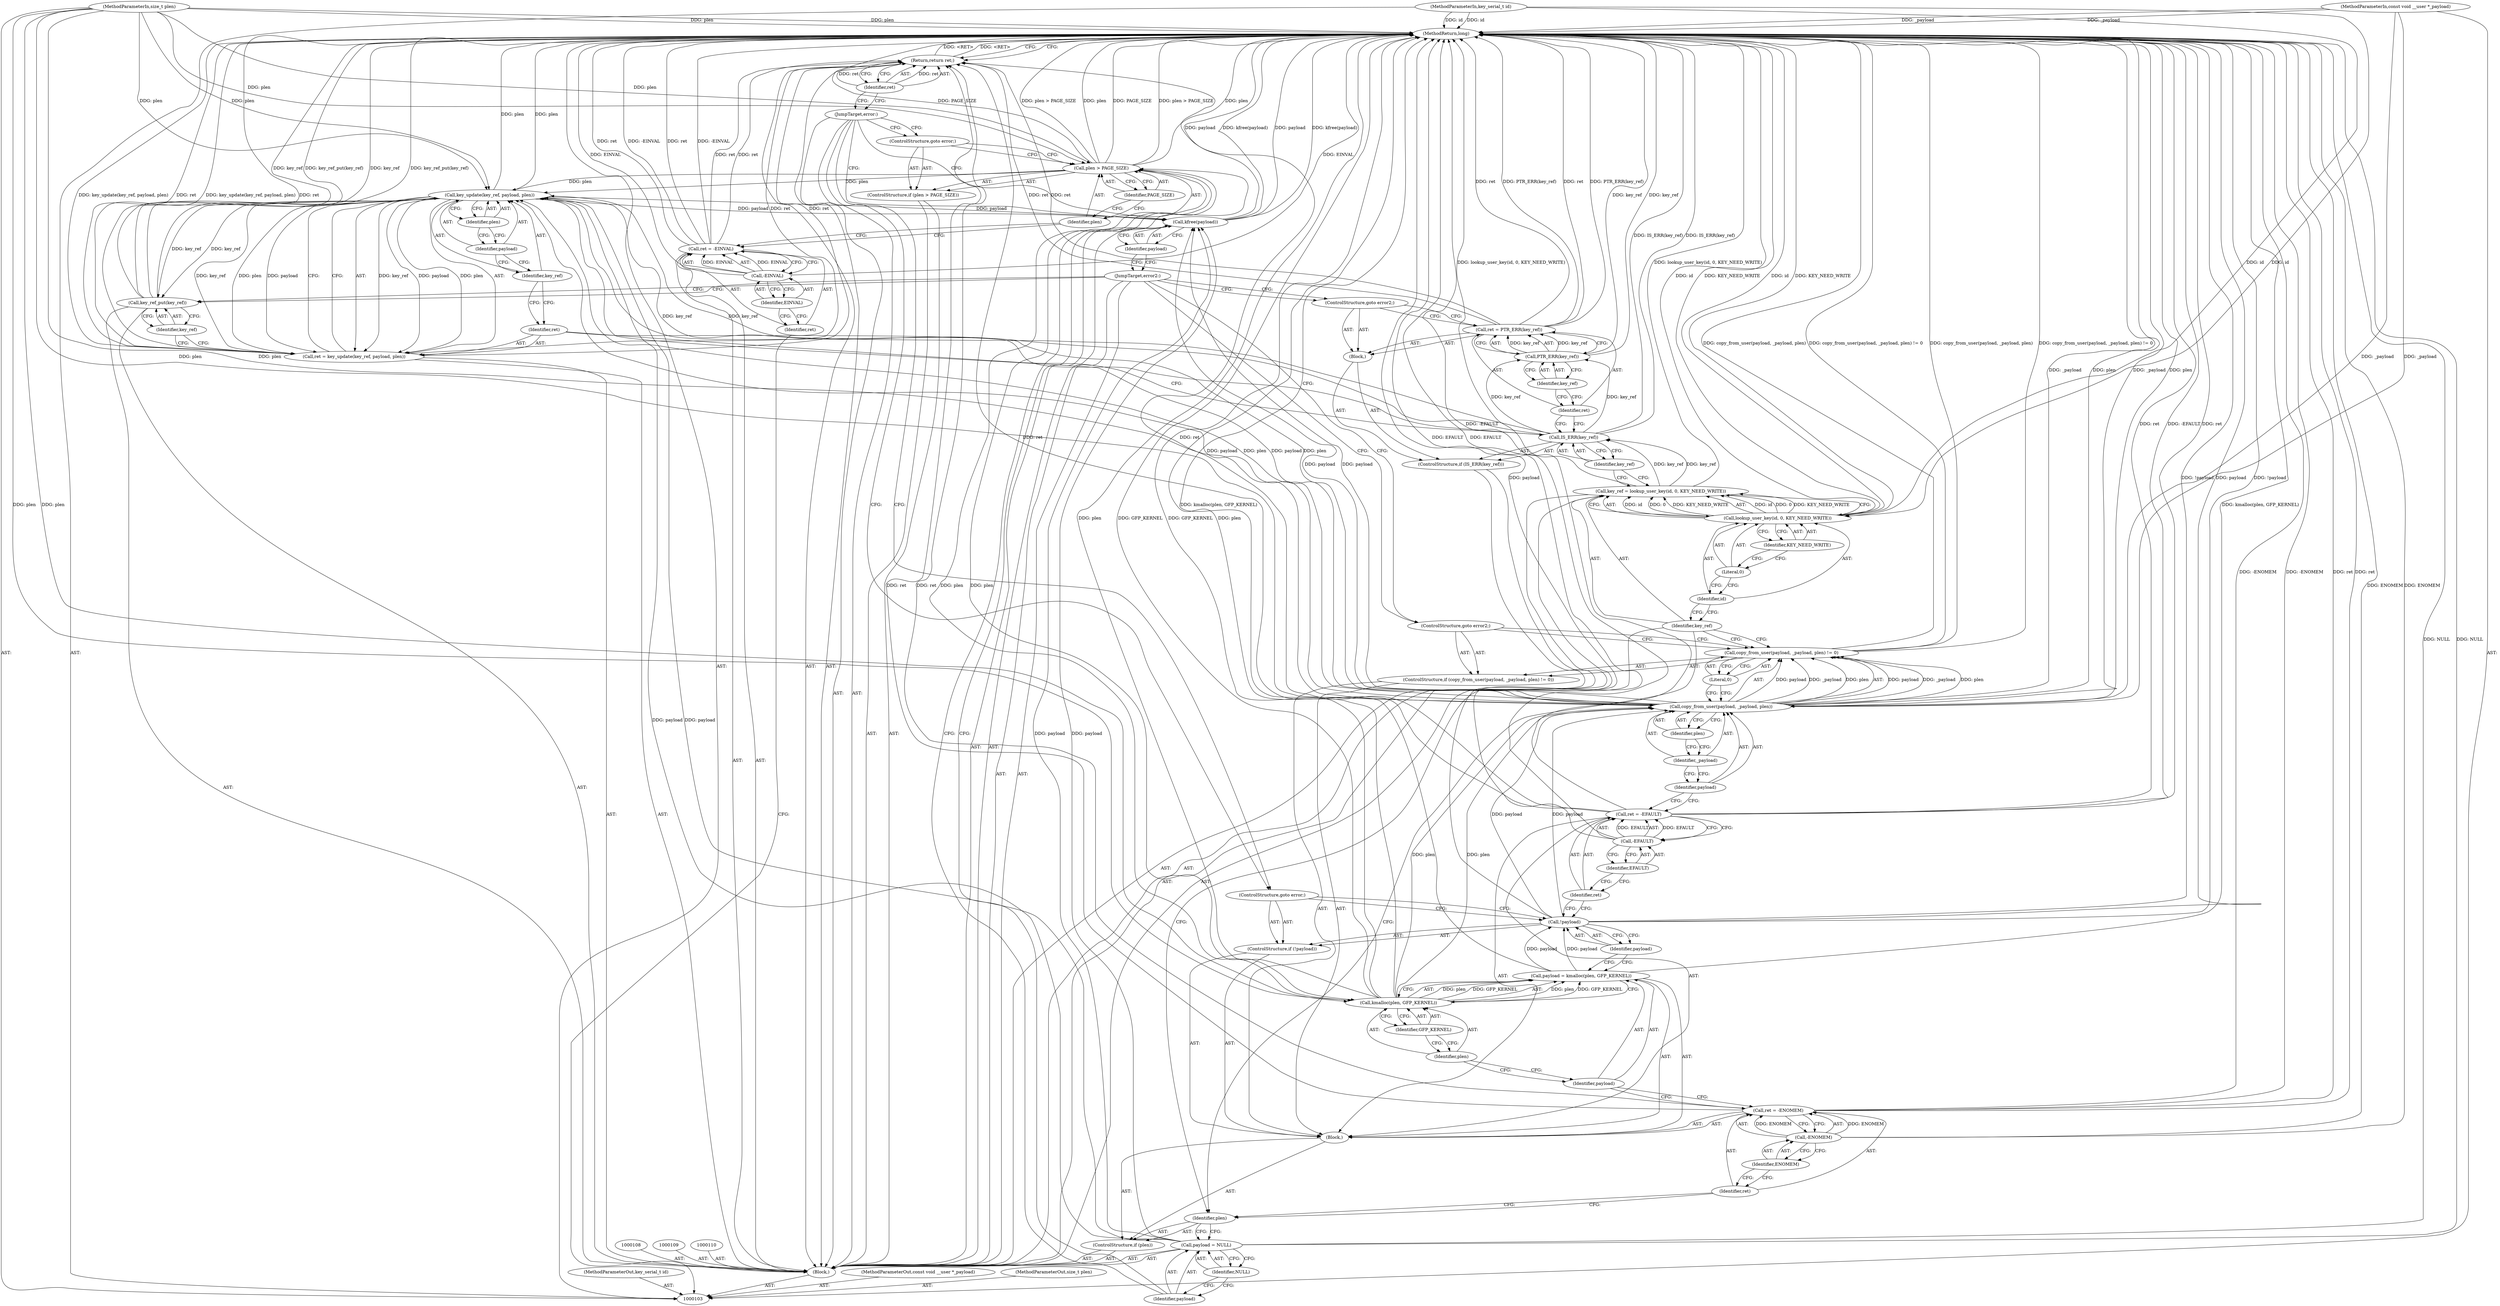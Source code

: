 digraph "0_linux_5649645d725c73df4302428ee4e02c869248b4c5_0" {
"1000180" [label="(MethodReturn,long)"];
"1000104" [label="(MethodParameterIn,key_serial_t id)"];
"1000253" [label="(MethodParameterOut,key_serial_t id)"];
"1000115" [label="(ControlStructure,if (plen > PAGE_SIZE))"];
"1000118" [label="(Identifier,PAGE_SIZE)"];
"1000116" [label="(Call,plen > PAGE_SIZE)"];
"1000117" [label="(Identifier,plen)"];
"1000119" [label="(ControlStructure,goto error;)"];
"1000122" [label="(Identifier,NULL)"];
"1000120" [label="(Call,payload = NULL)"];
"1000121" [label="(Identifier,payload)"];
"1000123" [label="(ControlStructure,if (plen))"];
"1000125" [label="(Block,)"];
"1000124" [label="(Identifier,plen)"];
"1000129" [label="(Identifier,ENOMEM)"];
"1000126" [label="(Call,ret = -ENOMEM)"];
"1000127" [label="(Identifier,ret)"];
"1000128" [label="(Call,-ENOMEM)"];
"1000132" [label="(Call,kmalloc(plen, GFP_KERNEL))"];
"1000133" [label="(Identifier,plen)"];
"1000134" [label="(Identifier,GFP_KERNEL)"];
"1000130" [label="(Call,payload = kmalloc(plen, GFP_KERNEL))"];
"1000131" [label="(Identifier,payload)"];
"1000135" [label="(ControlStructure,if (!payload))"];
"1000136" [label="(Call,!payload)"];
"1000137" [label="(Identifier,payload)"];
"1000138" [label="(ControlStructure,goto error;)"];
"1000105" [label="(MethodParameterIn,const void __user *_payload)"];
"1000254" [label="(MethodParameterOut,const void __user *_payload)"];
"1000139" [label="(Call,ret = -EFAULT)"];
"1000140" [label="(Identifier,ret)"];
"1000141" [label="(Call,-EFAULT)"];
"1000142" [label="(Identifier,EFAULT)"];
"1000143" [label="(ControlStructure,if (copy_from_user(payload, _payload, plen) != 0))"];
"1000146" [label="(Identifier,payload)"];
"1000147" [label="(Identifier,_payload)"];
"1000148" [label="(Identifier,plen)"];
"1000149" [label="(Literal,0)"];
"1000144" [label="(Call,copy_from_user(payload, _payload, plen) != 0)"];
"1000145" [label="(Call,copy_from_user(payload, _payload, plen))"];
"1000150" [label="(ControlStructure,goto error2;)"];
"1000151" [label="(Call,key_ref = lookup_user_key(id, 0, KEY_NEED_WRITE))"];
"1000152" [label="(Identifier,key_ref)"];
"1000153" [label="(Call,lookup_user_key(id, 0, KEY_NEED_WRITE))"];
"1000154" [label="(Identifier,id)"];
"1000155" [label="(Literal,0)"];
"1000156" [label="(Identifier,KEY_NEED_WRITE)"];
"1000157" [label="(ControlStructure,if (IS_ERR(key_ref)))"];
"1000159" [label="(Identifier,key_ref)"];
"1000160" [label="(Block,)"];
"1000158" [label="(Call,IS_ERR(key_ref))"];
"1000164" [label="(Identifier,key_ref)"];
"1000161" [label="(Call,ret = PTR_ERR(key_ref))"];
"1000162" [label="(Identifier,ret)"];
"1000163" [label="(Call,PTR_ERR(key_ref))"];
"1000106" [label="(MethodParameterIn,size_t plen)"];
"1000255" [label="(MethodParameterOut,size_t plen)"];
"1000165" [label="(ControlStructure,goto error2;)"];
"1000166" [label="(Call,ret = key_update(key_ref, payload, plen))"];
"1000167" [label="(Identifier,ret)"];
"1000169" [label="(Identifier,key_ref)"];
"1000170" [label="(Identifier,payload)"];
"1000171" [label="(Identifier,plen)"];
"1000168" [label="(Call,key_update(key_ref, payload, plen))"];
"1000172" [label="(Call,key_ref_put(key_ref))"];
"1000173" [label="(Identifier,key_ref)"];
"1000174" [label="(JumpTarget,error2:)"];
"1000175" [label="(Call,kfree(payload))"];
"1000176" [label="(Identifier,payload)"];
"1000177" [label="(JumpTarget,error:)"];
"1000107" [label="(Block,)"];
"1000178" [label="(Return,return ret;)"];
"1000179" [label="(Identifier,ret)"];
"1000111" [label="(Call,ret = -EINVAL)"];
"1000112" [label="(Identifier,ret)"];
"1000113" [label="(Call,-EINVAL)"];
"1000114" [label="(Identifier,EINVAL)"];
"1000180" -> "1000103"  [label="AST: "];
"1000180" -> "1000178"  [label="CFG: "];
"1000178" -> "1000180"  [label="DDG: <RET>"];
"1000116" -> "1000180"  [label="DDG: plen"];
"1000116" -> "1000180"  [label="DDG: PAGE_SIZE"];
"1000116" -> "1000180"  [label="DDG: plen > PAGE_SIZE"];
"1000104" -> "1000180"  [label="DDG: id"];
"1000105" -> "1000180"  [label="DDG: _payload"];
"1000113" -> "1000180"  [label="DDG: EINVAL"];
"1000153" -> "1000180"  [label="DDG: id"];
"1000153" -> "1000180"  [label="DDG: KEY_NEED_WRITE"];
"1000166" -> "1000180"  [label="DDG: key_update(key_ref, payload, plen)"];
"1000166" -> "1000180"  [label="DDG: ret"];
"1000163" -> "1000180"  [label="DDG: key_ref"];
"1000172" -> "1000180"  [label="DDG: key_ref_put(key_ref)"];
"1000172" -> "1000180"  [label="DDG: key_ref"];
"1000141" -> "1000180"  [label="DDG: EFAULT"];
"1000130" -> "1000180"  [label="DDG: kmalloc(plen, GFP_KERNEL)"];
"1000139" -> "1000180"  [label="DDG: -EFAULT"];
"1000139" -> "1000180"  [label="DDG: ret"];
"1000128" -> "1000180"  [label="DDG: ENOMEM"];
"1000158" -> "1000180"  [label="DDG: IS_ERR(key_ref)"];
"1000144" -> "1000180"  [label="DDG: copy_from_user(payload, _payload, plen) != 0"];
"1000144" -> "1000180"  [label="DDG: copy_from_user(payload, _payload, plen)"];
"1000132" -> "1000180"  [label="DDG: GFP_KERNEL"];
"1000132" -> "1000180"  [label="DDG: plen"];
"1000145" -> "1000180"  [label="DDG: plen"];
"1000145" -> "1000180"  [label="DDG: _payload"];
"1000175" -> "1000180"  [label="DDG: payload"];
"1000175" -> "1000180"  [label="DDG: kfree(payload)"];
"1000126" -> "1000180"  [label="DDG: ret"];
"1000126" -> "1000180"  [label="DDG: -ENOMEM"];
"1000151" -> "1000180"  [label="DDG: lookup_user_key(id, 0, KEY_NEED_WRITE)"];
"1000111" -> "1000180"  [label="DDG: ret"];
"1000111" -> "1000180"  [label="DDG: -EINVAL"];
"1000136" -> "1000180"  [label="DDG: !payload"];
"1000136" -> "1000180"  [label="DDG: payload"];
"1000120" -> "1000180"  [label="DDG: NULL"];
"1000168" -> "1000180"  [label="DDG: plen"];
"1000161" -> "1000180"  [label="DDG: PTR_ERR(key_ref)"];
"1000161" -> "1000180"  [label="DDG: ret"];
"1000106" -> "1000180"  [label="DDG: plen"];
"1000104" -> "1000103"  [label="AST: "];
"1000104" -> "1000180"  [label="DDG: id"];
"1000104" -> "1000153"  [label="DDG: id"];
"1000253" -> "1000103"  [label="AST: "];
"1000115" -> "1000107"  [label="AST: "];
"1000116" -> "1000115"  [label="AST: "];
"1000119" -> "1000115"  [label="AST: "];
"1000118" -> "1000116"  [label="AST: "];
"1000118" -> "1000117"  [label="CFG: "];
"1000116" -> "1000118"  [label="CFG: "];
"1000116" -> "1000115"  [label="AST: "];
"1000116" -> "1000118"  [label="CFG: "];
"1000117" -> "1000116"  [label="AST: "];
"1000118" -> "1000116"  [label="AST: "];
"1000119" -> "1000116"  [label="CFG: "];
"1000121" -> "1000116"  [label="CFG: "];
"1000116" -> "1000180"  [label="DDG: plen"];
"1000116" -> "1000180"  [label="DDG: PAGE_SIZE"];
"1000116" -> "1000180"  [label="DDG: plen > PAGE_SIZE"];
"1000106" -> "1000116"  [label="DDG: plen"];
"1000116" -> "1000132"  [label="DDG: plen"];
"1000116" -> "1000168"  [label="DDG: plen"];
"1000117" -> "1000116"  [label="AST: "];
"1000117" -> "1000111"  [label="CFG: "];
"1000118" -> "1000117"  [label="CFG: "];
"1000119" -> "1000115"  [label="AST: "];
"1000119" -> "1000116"  [label="CFG: "];
"1000177" -> "1000119"  [label="CFG: "];
"1000122" -> "1000120"  [label="AST: "];
"1000122" -> "1000121"  [label="CFG: "];
"1000120" -> "1000122"  [label="CFG: "];
"1000120" -> "1000107"  [label="AST: "];
"1000120" -> "1000122"  [label="CFG: "];
"1000121" -> "1000120"  [label="AST: "];
"1000122" -> "1000120"  [label="AST: "];
"1000124" -> "1000120"  [label="CFG: "];
"1000120" -> "1000180"  [label="DDG: NULL"];
"1000120" -> "1000168"  [label="DDG: payload"];
"1000120" -> "1000175"  [label="DDG: payload"];
"1000121" -> "1000120"  [label="AST: "];
"1000121" -> "1000116"  [label="CFG: "];
"1000122" -> "1000121"  [label="CFG: "];
"1000123" -> "1000107"  [label="AST: "];
"1000124" -> "1000123"  [label="AST: "];
"1000125" -> "1000123"  [label="AST: "];
"1000125" -> "1000123"  [label="AST: "];
"1000126" -> "1000125"  [label="AST: "];
"1000130" -> "1000125"  [label="AST: "];
"1000135" -> "1000125"  [label="AST: "];
"1000139" -> "1000125"  [label="AST: "];
"1000143" -> "1000125"  [label="AST: "];
"1000124" -> "1000123"  [label="AST: "];
"1000124" -> "1000120"  [label="CFG: "];
"1000127" -> "1000124"  [label="CFG: "];
"1000152" -> "1000124"  [label="CFG: "];
"1000129" -> "1000128"  [label="AST: "];
"1000129" -> "1000127"  [label="CFG: "];
"1000128" -> "1000129"  [label="CFG: "];
"1000126" -> "1000125"  [label="AST: "];
"1000126" -> "1000128"  [label="CFG: "];
"1000127" -> "1000126"  [label="AST: "];
"1000128" -> "1000126"  [label="AST: "];
"1000131" -> "1000126"  [label="CFG: "];
"1000126" -> "1000180"  [label="DDG: ret"];
"1000126" -> "1000180"  [label="DDG: -ENOMEM"];
"1000128" -> "1000126"  [label="DDG: ENOMEM"];
"1000126" -> "1000178"  [label="DDG: ret"];
"1000127" -> "1000126"  [label="AST: "];
"1000127" -> "1000124"  [label="CFG: "];
"1000129" -> "1000127"  [label="CFG: "];
"1000128" -> "1000126"  [label="AST: "];
"1000128" -> "1000129"  [label="CFG: "];
"1000129" -> "1000128"  [label="AST: "];
"1000126" -> "1000128"  [label="CFG: "];
"1000128" -> "1000180"  [label="DDG: ENOMEM"];
"1000128" -> "1000126"  [label="DDG: ENOMEM"];
"1000132" -> "1000130"  [label="AST: "];
"1000132" -> "1000134"  [label="CFG: "];
"1000133" -> "1000132"  [label="AST: "];
"1000134" -> "1000132"  [label="AST: "];
"1000130" -> "1000132"  [label="CFG: "];
"1000132" -> "1000180"  [label="DDG: GFP_KERNEL"];
"1000132" -> "1000180"  [label="DDG: plen"];
"1000132" -> "1000130"  [label="DDG: plen"];
"1000132" -> "1000130"  [label="DDG: GFP_KERNEL"];
"1000116" -> "1000132"  [label="DDG: plen"];
"1000106" -> "1000132"  [label="DDG: plen"];
"1000132" -> "1000145"  [label="DDG: plen"];
"1000133" -> "1000132"  [label="AST: "];
"1000133" -> "1000131"  [label="CFG: "];
"1000134" -> "1000133"  [label="CFG: "];
"1000134" -> "1000132"  [label="AST: "];
"1000134" -> "1000133"  [label="CFG: "];
"1000132" -> "1000134"  [label="CFG: "];
"1000130" -> "1000125"  [label="AST: "];
"1000130" -> "1000132"  [label="CFG: "];
"1000131" -> "1000130"  [label="AST: "];
"1000132" -> "1000130"  [label="AST: "];
"1000137" -> "1000130"  [label="CFG: "];
"1000130" -> "1000180"  [label="DDG: kmalloc(plen, GFP_KERNEL)"];
"1000132" -> "1000130"  [label="DDG: plen"];
"1000132" -> "1000130"  [label="DDG: GFP_KERNEL"];
"1000130" -> "1000136"  [label="DDG: payload"];
"1000131" -> "1000130"  [label="AST: "];
"1000131" -> "1000126"  [label="CFG: "];
"1000133" -> "1000131"  [label="CFG: "];
"1000135" -> "1000125"  [label="AST: "];
"1000136" -> "1000135"  [label="AST: "];
"1000138" -> "1000135"  [label="AST: "];
"1000136" -> "1000135"  [label="AST: "];
"1000136" -> "1000137"  [label="CFG: "];
"1000137" -> "1000136"  [label="AST: "];
"1000138" -> "1000136"  [label="CFG: "];
"1000140" -> "1000136"  [label="CFG: "];
"1000136" -> "1000180"  [label="DDG: !payload"];
"1000136" -> "1000180"  [label="DDG: payload"];
"1000130" -> "1000136"  [label="DDG: payload"];
"1000136" -> "1000145"  [label="DDG: payload"];
"1000137" -> "1000136"  [label="AST: "];
"1000137" -> "1000130"  [label="CFG: "];
"1000136" -> "1000137"  [label="CFG: "];
"1000138" -> "1000135"  [label="AST: "];
"1000138" -> "1000136"  [label="CFG: "];
"1000177" -> "1000138"  [label="CFG: "];
"1000105" -> "1000103"  [label="AST: "];
"1000105" -> "1000180"  [label="DDG: _payload"];
"1000105" -> "1000145"  [label="DDG: _payload"];
"1000254" -> "1000103"  [label="AST: "];
"1000139" -> "1000125"  [label="AST: "];
"1000139" -> "1000141"  [label="CFG: "];
"1000140" -> "1000139"  [label="AST: "];
"1000141" -> "1000139"  [label="AST: "];
"1000146" -> "1000139"  [label="CFG: "];
"1000139" -> "1000180"  [label="DDG: -EFAULT"];
"1000139" -> "1000180"  [label="DDG: ret"];
"1000141" -> "1000139"  [label="DDG: EFAULT"];
"1000139" -> "1000178"  [label="DDG: ret"];
"1000140" -> "1000139"  [label="AST: "];
"1000140" -> "1000136"  [label="CFG: "];
"1000142" -> "1000140"  [label="CFG: "];
"1000141" -> "1000139"  [label="AST: "];
"1000141" -> "1000142"  [label="CFG: "];
"1000142" -> "1000141"  [label="AST: "];
"1000139" -> "1000141"  [label="CFG: "];
"1000141" -> "1000180"  [label="DDG: EFAULT"];
"1000141" -> "1000139"  [label="DDG: EFAULT"];
"1000142" -> "1000141"  [label="AST: "];
"1000142" -> "1000140"  [label="CFG: "];
"1000141" -> "1000142"  [label="CFG: "];
"1000143" -> "1000125"  [label="AST: "];
"1000144" -> "1000143"  [label="AST: "];
"1000150" -> "1000143"  [label="AST: "];
"1000146" -> "1000145"  [label="AST: "];
"1000146" -> "1000139"  [label="CFG: "];
"1000147" -> "1000146"  [label="CFG: "];
"1000147" -> "1000145"  [label="AST: "];
"1000147" -> "1000146"  [label="CFG: "];
"1000148" -> "1000147"  [label="CFG: "];
"1000148" -> "1000145"  [label="AST: "];
"1000148" -> "1000147"  [label="CFG: "];
"1000145" -> "1000148"  [label="CFG: "];
"1000149" -> "1000144"  [label="AST: "];
"1000149" -> "1000145"  [label="CFG: "];
"1000144" -> "1000149"  [label="CFG: "];
"1000144" -> "1000143"  [label="AST: "];
"1000144" -> "1000149"  [label="CFG: "];
"1000145" -> "1000144"  [label="AST: "];
"1000149" -> "1000144"  [label="AST: "];
"1000150" -> "1000144"  [label="CFG: "];
"1000152" -> "1000144"  [label="CFG: "];
"1000144" -> "1000180"  [label="DDG: copy_from_user(payload, _payload, plen) != 0"];
"1000144" -> "1000180"  [label="DDG: copy_from_user(payload, _payload, plen)"];
"1000145" -> "1000144"  [label="DDG: payload"];
"1000145" -> "1000144"  [label="DDG: _payload"];
"1000145" -> "1000144"  [label="DDG: plen"];
"1000145" -> "1000144"  [label="AST: "];
"1000145" -> "1000148"  [label="CFG: "];
"1000146" -> "1000145"  [label="AST: "];
"1000147" -> "1000145"  [label="AST: "];
"1000148" -> "1000145"  [label="AST: "];
"1000149" -> "1000145"  [label="CFG: "];
"1000145" -> "1000180"  [label="DDG: plen"];
"1000145" -> "1000180"  [label="DDG: _payload"];
"1000145" -> "1000144"  [label="DDG: payload"];
"1000145" -> "1000144"  [label="DDG: _payload"];
"1000145" -> "1000144"  [label="DDG: plen"];
"1000136" -> "1000145"  [label="DDG: payload"];
"1000105" -> "1000145"  [label="DDG: _payload"];
"1000132" -> "1000145"  [label="DDG: plen"];
"1000106" -> "1000145"  [label="DDG: plen"];
"1000145" -> "1000168"  [label="DDG: payload"];
"1000145" -> "1000168"  [label="DDG: plen"];
"1000145" -> "1000175"  [label="DDG: payload"];
"1000150" -> "1000143"  [label="AST: "];
"1000150" -> "1000144"  [label="CFG: "];
"1000174" -> "1000150"  [label="CFG: "];
"1000151" -> "1000107"  [label="AST: "];
"1000151" -> "1000153"  [label="CFG: "];
"1000152" -> "1000151"  [label="AST: "];
"1000153" -> "1000151"  [label="AST: "];
"1000159" -> "1000151"  [label="CFG: "];
"1000151" -> "1000180"  [label="DDG: lookup_user_key(id, 0, KEY_NEED_WRITE)"];
"1000153" -> "1000151"  [label="DDG: id"];
"1000153" -> "1000151"  [label="DDG: 0"];
"1000153" -> "1000151"  [label="DDG: KEY_NEED_WRITE"];
"1000151" -> "1000158"  [label="DDG: key_ref"];
"1000152" -> "1000151"  [label="AST: "];
"1000152" -> "1000144"  [label="CFG: "];
"1000152" -> "1000124"  [label="CFG: "];
"1000154" -> "1000152"  [label="CFG: "];
"1000153" -> "1000151"  [label="AST: "];
"1000153" -> "1000156"  [label="CFG: "];
"1000154" -> "1000153"  [label="AST: "];
"1000155" -> "1000153"  [label="AST: "];
"1000156" -> "1000153"  [label="AST: "];
"1000151" -> "1000153"  [label="CFG: "];
"1000153" -> "1000180"  [label="DDG: id"];
"1000153" -> "1000180"  [label="DDG: KEY_NEED_WRITE"];
"1000153" -> "1000151"  [label="DDG: id"];
"1000153" -> "1000151"  [label="DDG: 0"];
"1000153" -> "1000151"  [label="DDG: KEY_NEED_WRITE"];
"1000104" -> "1000153"  [label="DDG: id"];
"1000154" -> "1000153"  [label="AST: "];
"1000154" -> "1000152"  [label="CFG: "];
"1000155" -> "1000154"  [label="CFG: "];
"1000155" -> "1000153"  [label="AST: "];
"1000155" -> "1000154"  [label="CFG: "];
"1000156" -> "1000155"  [label="CFG: "];
"1000156" -> "1000153"  [label="AST: "];
"1000156" -> "1000155"  [label="CFG: "];
"1000153" -> "1000156"  [label="CFG: "];
"1000157" -> "1000107"  [label="AST: "];
"1000158" -> "1000157"  [label="AST: "];
"1000160" -> "1000157"  [label="AST: "];
"1000159" -> "1000158"  [label="AST: "];
"1000159" -> "1000151"  [label="CFG: "];
"1000158" -> "1000159"  [label="CFG: "];
"1000160" -> "1000157"  [label="AST: "];
"1000161" -> "1000160"  [label="AST: "];
"1000165" -> "1000160"  [label="AST: "];
"1000158" -> "1000157"  [label="AST: "];
"1000158" -> "1000159"  [label="CFG: "];
"1000159" -> "1000158"  [label="AST: "];
"1000162" -> "1000158"  [label="CFG: "];
"1000167" -> "1000158"  [label="CFG: "];
"1000158" -> "1000180"  [label="DDG: IS_ERR(key_ref)"];
"1000151" -> "1000158"  [label="DDG: key_ref"];
"1000158" -> "1000163"  [label="DDG: key_ref"];
"1000158" -> "1000168"  [label="DDG: key_ref"];
"1000164" -> "1000163"  [label="AST: "];
"1000164" -> "1000162"  [label="CFG: "];
"1000163" -> "1000164"  [label="CFG: "];
"1000161" -> "1000160"  [label="AST: "];
"1000161" -> "1000163"  [label="CFG: "];
"1000162" -> "1000161"  [label="AST: "];
"1000163" -> "1000161"  [label="AST: "];
"1000165" -> "1000161"  [label="CFG: "];
"1000161" -> "1000180"  [label="DDG: PTR_ERR(key_ref)"];
"1000161" -> "1000180"  [label="DDG: ret"];
"1000163" -> "1000161"  [label="DDG: key_ref"];
"1000161" -> "1000178"  [label="DDG: ret"];
"1000162" -> "1000161"  [label="AST: "];
"1000162" -> "1000158"  [label="CFG: "];
"1000164" -> "1000162"  [label="CFG: "];
"1000163" -> "1000161"  [label="AST: "];
"1000163" -> "1000164"  [label="CFG: "];
"1000164" -> "1000163"  [label="AST: "];
"1000161" -> "1000163"  [label="CFG: "];
"1000163" -> "1000180"  [label="DDG: key_ref"];
"1000163" -> "1000161"  [label="DDG: key_ref"];
"1000158" -> "1000163"  [label="DDG: key_ref"];
"1000106" -> "1000103"  [label="AST: "];
"1000106" -> "1000180"  [label="DDG: plen"];
"1000106" -> "1000116"  [label="DDG: plen"];
"1000106" -> "1000132"  [label="DDG: plen"];
"1000106" -> "1000145"  [label="DDG: plen"];
"1000106" -> "1000168"  [label="DDG: plen"];
"1000255" -> "1000103"  [label="AST: "];
"1000165" -> "1000160"  [label="AST: "];
"1000165" -> "1000161"  [label="CFG: "];
"1000174" -> "1000165"  [label="CFG: "];
"1000166" -> "1000107"  [label="AST: "];
"1000166" -> "1000168"  [label="CFG: "];
"1000167" -> "1000166"  [label="AST: "];
"1000168" -> "1000166"  [label="AST: "];
"1000173" -> "1000166"  [label="CFG: "];
"1000166" -> "1000180"  [label="DDG: key_update(key_ref, payload, plen)"];
"1000166" -> "1000180"  [label="DDG: ret"];
"1000168" -> "1000166"  [label="DDG: key_ref"];
"1000168" -> "1000166"  [label="DDG: payload"];
"1000168" -> "1000166"  [label="DDG: plen"];
"1000166" -> "1000178"  [label="DDG: ret"];
"1000167" -> "1000166"  [label="AST: "];
"1000167" -> "1000158"  [label="CFG: "];
"1000169" -> "1000167"  [label="CFG: "];
"1000169" -> "1000168"  [label="AST: "];
"1000169" -> "1000167"  [label="CFG: "];
"1000170" -> "1000169"  [label="CFG: "];
"1000170" -> "1000168"  [label="AST: "];
"1000170" -> "1000169"  [label="CFG: "];
"1000171" -> "1000170"  [label="CFG: "];
"1000171" -> "1000168"  [label="AST: "];
"1000171" -> "1000170"  [label="CFG: "];
"1000168" -> "1000171"  [label="CFG: "];
"1000168" -> "1000166"  [label="AST: "];
"1000168" -> "1000171"  [label="CFG: "];
"1000169" -> "1000168"  [label="AST: "];
"1000170" -> "1000168"  [label="AST: "];
"1000171" -> "1000168"  [label="AST: "];
"1000166" -> "1000168"  [label="CFG: "];
"1000168" -> "1000180"  [label="DDG: plen"];
"1000168" -> "1000166"  [label="DDG: key_ref"];
"1000168" -> "1000166"  [label="DDG: payload"];
"1000168" -> "1000166"  [label="DDG: plen"];
"1000158" -> "1000168"  [label="DDG: key_ref"];
"1000120" -> "1000168"  [label="DDG: payload"];
"1000145" -> "1000168"  [label="DDG: payload"];
"1000145" -> "1000168"  [label="DDG: plen"];
"1000116" -> "1000168"  [label="DDG: plen"];
"1000106" -> "1000168"  [label="DDG: plen"];
"1000168" -> "1000172"  [label="DDG: key_ref"];
"1000168" -> "1000175"  [label="DDG: payload"];
"1000172" -> "1000107"  [label="AST: "];
"1000172" -> "1000173"  [label="CFG: "];
"1000173" -> "1000172"  [label="AST: "];
"1000174" -> "1000172"  [label="CFG: "];
"1000172" -> "1000180"  [label="DDG: key_ref_put(key_ref)"];
"1000172" -> "1000180"  [label="DDG: key_ref"];
"1000168" -> "1000172"  [label="DDG: key_ref"];
"1000173" -> "1000172"  [label="AST: "];
"1000173" -> "1000166"  [label="CFG: "];
"1000172" -> "1000173"  [label="CFG: "];
"1000174" -> "1000107"  [label="AST: "];
"1000174" -> "1000172"  [label="CFG: "];
"1000174" -> "1000150"  [label="CFG: "];
"1000174" -> "1000165"  [label="CFG: "];
"1000176" -> "1000174"  [label="CFG: "];
"1000175" -> "1000107"  [label="AST: "];
"1000175" -> "1000176"  [label="CFG: "];
"1000176" -> "1000175"  [label="AST: "];
"1000177" -> "1000175"  [label="CFG: "];
"1000175" -> "1000180"  [label="DDG: payload"];
"1000175" -> "1000180"  [label="DDG: kfree(payload)"];
"1000120" -> "1000175"  [label="DDG: payload"];
"1000168" -> "1000175"  [label="DDG: payload"];
"1000145" -> "1000175"  [label="DDG: payload"];
"1000176" -> "1000175"  [label="AST: "];
"1000176" -> "1000174"  [label="CFG: "];
"1000175" -> "1000176"  [label="CFG: "];
"1000177" -> "1000107"  [label="AST: "];
"1000177" -> "1000175"  [label="CFG: "];
"1000177" -> "1000119"  [label="CFG: "];
"1000177" -> "1000138"  [label="CFG: "];
"1000179" -> "1000177"  [label="CFG: "];
"1000107" -> "1000103"  [label="AST: "];
"1000108" -> "1000107"  [label="AST: "];
"1000109" -> "1000107"  [label="AST: "];
"1000110" -> "1000107"  [label="AST: "];
"1000111" -> "1000107"  [label="AST: "];
"1000115" -> "1000107"  [label="AST: "];
"1000120" -> "1000107"  [label="AST: "];
"1000123" -> "1000107"  [label="AST: "];
"1000151" -> "1000107"  [label="AST: "];
"1000157" -> "1000107"  [label="AST: "];
"1000166" -> "1000107"  [label="AST: "];
"1000172" -> "1000107"  [label="AST: "];
"1000174" -> "1000107"  [label="AST: "];
"1000175" -> "1000107"  [label="AST: "];
"1000177" -> "1000107"  [label="AST: "];
"1000178" -> "1000107"  [label="AST: "];
"1000178" -> "1000107"  [label="AST: "];
"1000178" -> "1000179"  [label="CFG: "];
"1000179" -> "1000178"  [label="AST: "];
"1000180" -> "1000178"  [label="CFG: "];
"1000178" -> "1000180"  [label="DDG: <RET>"];
"1000179" -> "1000178"  [label="DDG: ret"];
"1000139" -> "1000178"  [label="DDG: ret"];
"1000166" -> "1000178"  [label="DDG: ret"];
"1000126" -> "1000178"  [label="DDG: ret"];
"1000111" -> "1000178"  [label="DDG: ret"];
"1000161" -> "1000178"  [label="DDG: ret"];
"1000179" -> "1000178"  [label="AST: "];
"1000179" -> "1000177"  [label="CFG: "];
"1000178" -> "1000179"  [label="CFG: "];
"1000179" -> "1000178"  [label="DDG: ret"];
"1000111" -> "1000107"  [label="AST: "];
"1000111" -> "1000113"  [label="CFG: "];
"1000112" -> "1000111"  [label="AST: "];
"1000113" -> "1000111"  [label="AST: "];
"1000117" -> "1000111"  [label="CFG: "];
"1000111" -> "1000180"  [label="DDG: ret"];
"1000111" -> "1000180"  [label="DDG: -EINVAL"];
"1000113" -> "1000111"  [label="DDG: EINVAL"];
"1000111" -> "1000178"  [label="DDG: ret"];
"1000112" -> "1000111"  [label="AST: "];
"1000112" -> "1000103"  [label="CFG: "];
"1000114" -> "1000112"  [label="CFG: "];
"1000113" -> "1000111"  [label="AST: "];
"1000113" -> "1000114"  [label="CFG: "];
"1000114" -> "1000113"  [label="AST: "];
"1000111" -> "1000113"  [label="CFG: "];
"1000113" -> "1000180"  [label="DDG: EINVAL"];
"1000113" -> "1000111"  [label="DDG: EINVAL"];
"1000114" -> "1000113"  [label="AST: "];
"1000114" -> "1000112"  [label="CFG: "];
"1000113" -> "1000114"  [label="CFG: "];
}
